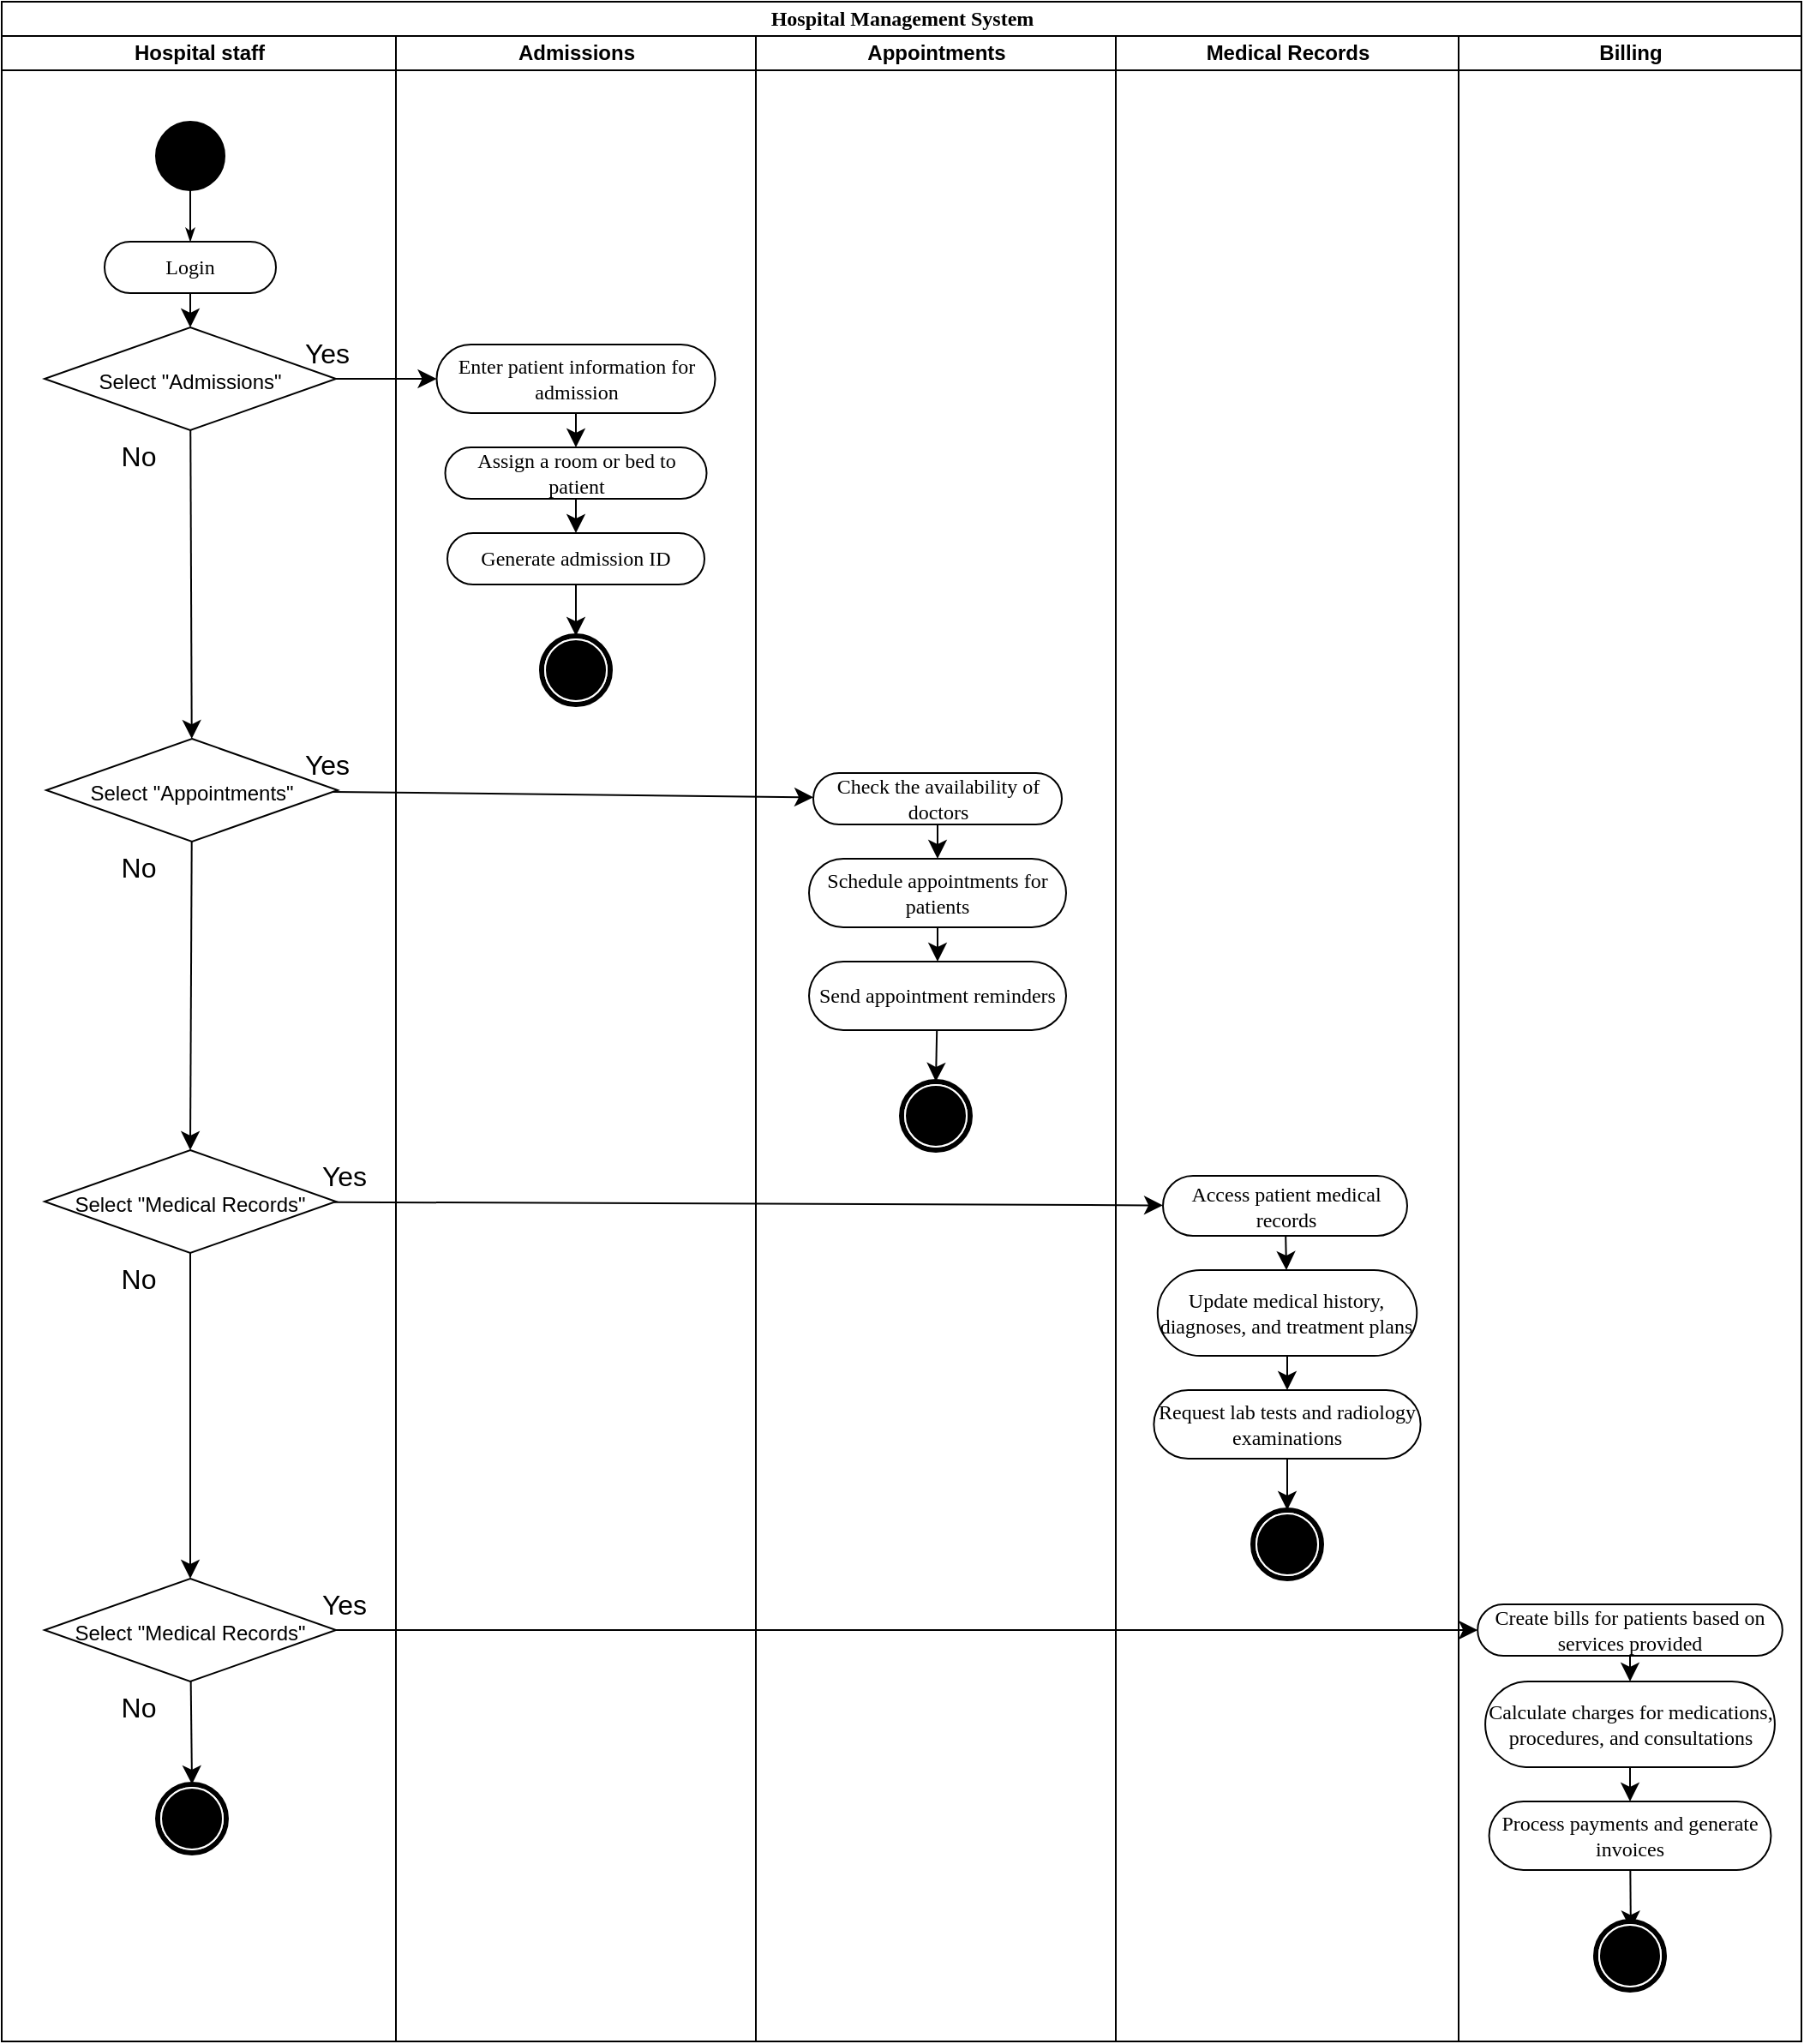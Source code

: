 <mxfile version="21.3.7" type="github">
  <diagram name="Page-1" id="0783ab3e-0a74-02c8-0abd-f7b4e66b4bec">
    <mxGraphModel dx="3155" dy="1478" grid="1" gridSize="10" guides="1" tooltips="1" connect="1" arrows="1" fold="1" page="1" pageScale="1" pageWidth="850" pageHeight="1100" background="none" math="0" shadow="0">
      <root>
        <mxCell id="0" />
        <mxCell id="1" parent="0" />
        <mxCell id="1c1d494c118603dd-1" value="Hospital Management System" style="swimlane;html=1;childLayout=stackLayout;startSize=20;rounded=0;shadow=0;comic=0;labelBackgroundColor=none;strokeWidth=1;fontFamily=Verdana;fontSize=12;align=center;" parent="1" vertex="1">
          <mxGeometry x="220" y="90" width="1050" height="1190" as="geometry" />
        </mxCell>
        <mxCell id="1c1d494c118603dd-2" value="Hospital staff" style="swimlane;html=1;startSize=20;" parent="1c1d494c118603dd-1" vertex="1">
          <mxGeometry y="20" width="230" height="1170" as="geometry" />
        </mxCell>
        <mxCell id="asrnsn3DoZuYNmiQa2Yn-4" value="" style="ellipse;whiteSpace=wrap;html=1;rounded=0;shadow=0;comic=0;labelBackgroundColor=none;strokeWidth=1;fillColor=#000000;fontFamily=Verdana;fontSize=12;align=center;" vertex="1" parent="1c1d494c118603dd-2">
          <mxGeometry x="90" y="50" width="40" height="40" as="geometry" />
        </mxCell>
        <mxCell id="asrnsn3DoZuYNmiQa2Yn-30" style="edgeStyle=none;curved=1;rounded=0;orthogonalLoop=1;jettySize=auto;html=1;fontSize=12;startSize=8;endSize=8;" edge="1" parent="1c1d494c118603dd-2" source="asrnsn3DoZuYNmiQa2Yn-5" target="asrnsn3DoZuYNmiQa2Yn-17">
          <mxGeometry relative="1" as="geometry" />
        </mxCell>
        <mxCell id="asrnsn3DoZuYNmiQa2Yn-5" value="Login" style="rounded=1;whiteSpace=wrap;html=1;shadow=0;comic=0;labelBackgroundColor=none;strokeWidth=1;fontFamily=Verdana;fontSize=12;align=center;arcSize=50;" vertex="1" parent="1c1d494c118603dd-2">
          <mxGeometry x="60" y="120" width="100" height="30" as="geometry" />
        </mxCell>
        <mxCell id="asrnsn3DoZuYNmiQa2Yn-3" style="edgeStyle=orthogonalEdgeStyle;rounded=0;html=1;labelBackgroundColor=none;startArrow=none;startFill=0;startSize=5;endArrow=classicThin;endFill=1;endSize=5;jettySize=auto;orthogonalLoop=1;strokeWidth=1;fontFamily=Verdana;fontSize=12" edge="1" parent="1c1d494c118603dd-2" source="asrnsn3DoZuYNmiQa2Yn-4" target="asrnsn3DoZuYNmiQa2Yn-5">
          <mxGeometry relative="1" as="geometry" />
        </mxCell>
        <mxCell id="asrnsn3DoZuYNmiQa2Yn-31" style="edgeStyle=none;curved=1;rounded=0;orthogonalLoop=1;jettySize=auto;html=1;fontSize=12;startSize=8;endSize=8;" edge="1" parent="1c1d494c118603dd-2" source="asrnsn3DoZuYNmiQa2Yn-17" target="asrnsn3DoZuYNmiQa2Yn-19">
          <mxGeometry relative="1" as="geometry" />
        </mxCell>
        <mxCell id="asrnsn3DoZuYNmiQa2Yn-17" value="&lt;font style=&quot;font-size: 12px;&quot;&gt;Select &quot;Admissions&quot;&lt;/font&gt;" style="rhombus;whiteSpace=wrap;html=1;fontSize=16;" vertex="1" parent="1c1d494c118603dd-2">
          <mxGeometry x="25" y="170" width="170" height="60" as="geometry" />
        </mxCell>
        <mxCell id="asrnsn3DoZuYNmiQa2Yn-32" style="edgeStyle=none;curved=1;rounded=0;orthogonalLoop=1;jettySize=auto;html=1;entryX=0.5;entryY=0;entryDx=0;entryDy=0;fontSize=12;startSize=8;endSize=8;" edge="1" parent="1c1d494c118603dd-2" source="asrnsn3DoZuYNmiQa2Yn-19" target="asrnsn3DoZuYNmiQa2Yn-22">
          <mxGeometry relative="1" as="geometry" />
        </mxCell>
        <mxCell id="asrnsn3DoZuYNmiQa2Yn-19" value="&lt;font style=&quot;font-size: 12px;&quot;&gt;Select &quot;Appointments&quot;&lt;/font&gt;" style="rhombus;whiteSpace=wrap;html=1;fontSize=16;" vertex="1" parent="1c1d494c118603dd-2">
          <mxGeometry x="26" y="410" width="170" height="60" as="geometry" />
        </mxCell>
        <mxCell id="asrnsn3DoZuYNmiQa2Yn-33" style="edgeStyle=none;curved=1;rounded=0;orthogonalLoop=1;jettySize=auto;html=1;fontSize=12;startSize=8;endSize=8;" edge="1" parent="1c1d494c118603dd-2" source="asrnsn3DoZuYNmiQa2Yn-22" target="asrnsn3DoZuYNmiQa2Yn-26">
          <mxGeometry relative="1" as="geometry" />
        </mxCell>
        <mxCell id="asrnsn3DoZuYNmiQa2Yn-22" value="&lt;font style=&quot;font-size: 12px;&quot;&gt;Select &quot;Medical Records&quot;&lt;/font&gt;" style="rhombus;whiteSpace=wrap;html=1;fontSize=16;" vertex="1" parent="1c1d494c118603dd-2">
          <mxGeometry x="25" y="650" width="170" height="60" as="geometry" />
        </mxCell>
        <mxCell id="asrnsn3DoZuYNmiQa2Yn-95" style="edgeStyle=none;curved=1;rounded=0;orthogonalLoop=1;jettySize=auto;html=1;entryX=0.5;entryY=0;entryDx=0;entryDy=0;fontSize=12;startSize=8;endSize=8;" edge="1" parent="1c1d494c118603dd-2" source="asrnsn3DoZuYNmiQa2Yn-26" target="asrnsn3DoZuYNmiQa2Yn-94">
          <mxGeometry relative="1" as="geometry" />
        </mxCell>
        <mxCell id="asrnsn3DoZuYNmiQa2Yn-26" value="&lt;font style=&quot;font-size: 12px;&quot;&gt;Select &quot;Medical Records&quot;&lt;/font&gt;" style="rhombus;whiteSpace=wrap;html=1;fontSize=16;" vertex="1" parent="1c1d494c118603dd-2">
          <mxGeometry x="25" y="900" width="170" height="60" as="geometry" />
        </mxCell>
        <mxCell id="asrnsn3DoZuYNmiQa2Yn-73" value="Yes" style="text;strokeColor=none;fillColor=none;html=1;align=center;verticalAlign=middle;whiteSpace=wrap;rounded=0;fontSize=16;" vertex="1" parent="1c1d494c118603dd-2">
          <mxGeometry x="160" y="170" width="60" height="30" as="geometry" />
        </mxCell>
        <mxCell id="asrnsn3DoZuYNmiQa2Yn-87" value="Yes" style="text;strokeColor=none;fillColor=none;html=1;align=center;verticalAlign=middle;whiteSpace=wrap;rounded=0;fontSize=16;" vertex="1" parent="1c1d494c118603dd-2">
          <mxGeometry x="160" y="410" width="60" height="30" as="geometry" />
        </mxCell>
        <mxCell id="asrnsn3DoZuYNmiQa2Yn-88" value="Yes" style="text;strokeColor=none;fillColor=none;html=1;align=center;verticalAlign=middle;whiteSpace=wrap;rounded=0;fontSize=16;" vertex="1" parent="1c1d494c118603dd-2">
          <mxGeometry x="170" y="650" width="60" height="30" as="geometry" />
        </mxCell>
        <mxCell id="asrnsn3DoZuYNmiQa2Yn-89" value="Yes" style="text;strokeColor=none;fillColor=none;html=1;align=center;verticalAlign=middle;whiteSpace=wrap;rounded=0;fontSize=16;" vertex="1" parent="1c1d494c118603dd-2">
          <mxGeometry x="170" y="900" width="60" height="30" as="geometry" />
        </mxCell>
        <mxCell id="asrnsn3DoZuYNmiQa2Yn-90" value="No" style="text;strokeColor=none;fillColor=none;html=1;align=center;verticalAlign=middle;whiteSpace=wrap;rounded=0;fontSize=16;" vertex="1" parent="1c1d494c118603dd-2">
          <mxGeometry x="50" y="230" width="60" height="30" as="geometry" />
        </mxCell>
        <mxCell id="asrnsn3DoZuYNmiQa2Yn-91" value="No" style="text;strokeColor=none;fillColor=none;html=1;align=center;verticalAlign=middle;whiteSpace=wrap;rounded=0;fontSize=16;" vertex="1" parent="1c1d494c118603dd-2">
          <mxGeometry x="50" y="470" width="60" height="30" as="geometry" />
        </mxCell>
        <mxCell id="asrnsn3DoZuYNmiQa2Yn-92" value="No" style="text;strokeColor=none;fillColor=none;html=1;align=center;verticalAlign=middle;whiteSpace=wrap;rounded=0;fontSize=16;" vertex="1" parent="1c1d494c118603dd-2">
          <mxGeometry x="50" y="710" width="60" height="30" as="geometry" />
        </mxCell>
        <mxCell id="asrnsn3DoZuYNmiQa2Yn-93" value="No" style="text;strokeColor=none;fillColor=none;html=1;align=center;verticalAlign=middle;whiteSpace=wrap;rounded=0;fontSize=16;" vertex="1" parent="1c1d494c118603dd-2">
          <mxGeometry x="50" y="960" width="60" height="30" as="geometry" />
        </mxCell>
        <mxCell id="asrnsn3DoZuYNmiQa2Yn-94" value="" style="shape=mxgraph.bpmn.shape;html=1;verticalLabelPosition=bottom;labelBackgroundColor=#ffffff;verticalAlign=top;perimeter=ellipsePerimeter;outline=end;symbol=terminate;rounded=0;shadow=0;comic=0;strokeWidth=1;fontFamily=Verdana;fontSize=12;align=center;" vertex="1" parent="1c1d494c118603dd-2">
          <mxGeometry x="91" y="1020" width="40" height="40" as="geometry" />
        </mxCell>
        <mxCell id="asrnsn3DoZuYNmiQa2Yn-40" style="edgeStyle=none;curved=1;rounded=0;orthogonalLoop=1;jettySize=auto;html=1;fontSize=12;startSize=8;endSize=8;" edge="1" parent="1c1d494c118603dd-1" source="asrnsn3DoZuYNmiQa2Yn-22" target="asrnsn3DoZuYNmiQa2Yn-23">
          <mxGeometry relative="1" as="geometry" />
        </mxCell>
        <mxCell id="1c1d494c118603dd-3" value="Admissions" style="swimlane;html=1;startSize=20;" parent="1c1d494c118603dd-1" vertex="1">
          <mxGeometry x="230" y="20" width="210" height="1170" as="geometry" />
        </mxCell>
        <mxCell id="asrnsn3DoZuYNmiQa2Yn-35" style="edgeStyle=none;curved=1;rounded=0;orthogonalLoop=1;jettySize=auto;html=1;fontSize=12;startSize=8;endSize=8;" edge="1" parent="1c1d494c118603dd-3" source="asrnsn3DoZuYNmiQa2Yn-6" target="asrnsn3DoZuYNmiQa2Yn-16">
          <mxGeometry relative="1" as="geometry" />
        </mxCell>
        <mxCell id="asrnsn3DoZuYNmiQa2Yn-6" value="Enter patient information for admission" style="rounded=1;whiteSpace=wrap;html=1;shadow=0;comic=0;labelBackgroundColor=none;strokeWidth=1;fontFamily=Verdana;fontSize=12;align=center;arcSize=50;" vertex="1" parent="1c1d494c118603dd-3">
          <mxGeometry x="23.75" y="180" width="162.5" height="40" as="geometry" />
        </mxCell>
        <mxCell id="asrnsn3DoZuYNmiQa2Yn-36" style="edgeStyle=none;curved=1;rounded=0;orthogonalLoop=1;jettySize=auto;html=1;fontSize=12;startSize=8;endSize=8;" edge="1" parent="1c1d494c118603dd-3" source="asrnsn3DoZuYNmiQa2Yn-16" target="asrnsn3DoZuYNmiQa2Yn-15">
          <mxGeometry relative="1" as="geometry" />
        </mxCell>
        <mxCell id="asrnsn3DoZuYNmiQa2Yn-16" value="Assign a room or bed to patient" style="rounded=1;whiteSpace=wrap;html=1;shadow=0;comic=0;labelBackgroundColor=none;strokeWidth=1;fontFamily=Verdana;fontSize=12;align=center;arcSize=50;" vertex="1" parent="1c1d494c118603dd-3">
          <mxGeometry x="28.75" y="240" width="152.5" height="30" as="geometry" />
        </mxCell>
        <mxCell id="asrnsn3DoZuYNmiQa2Yn-15" value="Generate admission ID" style="rounded=1;whiteSpace=wrap;html=1;shadow=0;comic=0;labelBackgroundColor=none;strokeWidth=1;fontFamily=Verdana;fontSize=12;align=center;arcSize=50;" vertex="1" parent="1c1d494c118603dd-3">
          <mxGeometry x="30" y="290" width="150" height="30" as="geometry" />
        </mxCell>
        <mxCell id="asrnsn3DoZuYNmiQa2Yn-53" value="" style="shape=mxgraph.bpmn.shape;html=1;verticalLabelPosition=bottom;labelBackgroundColor=#ffffff;verticalAlign=top;perimeter=ellipsePerimeter;outline=end;symbol=terminate;rounded=0;shadow=0;comic=0;strokeWidth=1;fontFamily=Verdana;fontSize=12;align=center;" vertex="1" parent="1c1d494c118603dd-3">
          <mxGeometry x="85" y="350" width="40" height="40" as="geometry" />
        </mxCell>
        <mxCell id="asrnsn3DoZuYNmiQa2Yn-60" style="edgeStyle=none;curved=1;rounded=0;orthogonalLoop=1;jettySize=auto;html=1;fontSize=12;startSize=8;endSize=8;" edge="1" parent="1c1d494c118603dd-3" source="asrnsn3DoZuYNmiQa2Yn-15" target="asrnsn3DoZuYNmiQa2Yn-53">
          <mxGeometry relative="1" as="geometry" />
        </mxCell>
        <mxCell id="1c1d494c118603dd-4" value="Appointments" style="swimlane;html=1;startSize=20;" parent="1c1d494c118603dd-1" vertex="1">
          <mxGeometry x="440" y="20" width="210" height="1170" as="geometry" />
        </mxCell>
        <mxCell id="asrnsn3DoZuYNmiQa2Yn-38" style="edgeStyle=none;curved=1;rounded=0;orthogonalLoop=1;jettySize=auto;html=1;fontSize=12;startSize=8;endSize=8;" edge="1" parent="1c1d494c118603dd-4" source="asrnsn3DoZuYNmiQa2Yn-14" target="asrnsn3DoZuYNmiQa2Yn-20">
          <mxGeometry relative="1" as="geometry" />
        </mxCell>
        <mxCell id="asrnsn3DoZuYNmiQa2Yn-14" value="Check the availability of doctors" style="rounded=1;whiteSpace=wrap;html=1;shadow=0;comic=0;labelBackgroundColor=none;strokeWidth=1;fontFamily=Verdana;fontSize=12;align=center;arcSize=50;" vertex="1" parent="1c1d494c118603dd-4">
          <mxGeometry x="33.5" y="430" width="145" height="30" as="geometry" />
        </mxCell>
        <mxCell id="asrnsn3DoZuYNmiQa2Yn-39" style="edgeStyle=none;curved=1;rounded=0;orthogonalLoop=1;jettySize=auto;html=1;fontSize=12;startSize=8;endSize=8;" edge="1" parent="1c1d494c118603dd-4" source="asrnsn3DoZuYNmiQa2Yn-20" target="asrnsn3DoZuYNmiQa2Yn-21">
          <mxGeometry relative="1" as="geometry" />
        </mxCell>
        <mxCell id="asrnsn3DoZuYNmiQa2Yn-20" value="Schedule appointments for patients" style="rounded=1;whiteSpace=wrap;html=1;shadow=0;comic=0;labelBackgroundColor=none;strokeWidth=1;fontFamily=Verdana;fontSize=12;align=center;arcSize=50;" vertex="1" parent="1c1d494c118603dd-4">
          <mxGeometry x="31" y="480" width="150" height="40" as="geometry" />
        </mxCell>
        <mxCell id="asrnsn3DoZuYNmiQa2Yn-72" style="edgeStyle=none;curved=1;rounded=0;orthogonalLoop=1;jettySize=auto;html=1;entryX=0.5;entryY=0;entryDx=0;entryDy=0;fontSize=12;startSize=8;endSize=8;" edge="1" parent="1c1d494c118603dd-4" source="asrnsn3DoZuYNmiQa2Yn-21" target="asrnsn3DoZuYNmiQa2Yn-55">
          <mxGeometry relative="1" as="geometry" />
        </mxCell>
        <mxCell id="asrnsn3DoZuYNmiQa2Yn-21" value="Send appointment reminders" style="rounded=1;whiteSpace=wrap;html=1;shadow=0;comic=0;labelBackgroundColor=none;strokeWidth=1;fontFamily=Verdana;fontSize=12;align=center;arcSize=50;" vertex="1" parent="1c1d494c118603dd-4">
          <mxGeometry x="31" y="540" width="150" height="40" as="geometry" />
        </mxCell>
        <mxCell id="asrnsn3DoZuYNmiQa2Yn-55" value="" style="shape=mxgraph.bpmn.shape;html=1;verticalLabelPosition=bottom;labelBackgroundColor=#ffffff;verticalAlign=top;perimeter=ellipsePerimeter;outline=end;symbol=terminate;rounded=0;shadow=0;comic=0;strokeWidth=1;fontFamily=Verdana;fontSize=12;align=center;" vertex="1" parent="1c1d494c118603dd-4">
          <mxGeometry x="85" y="610" width="40" height="40" as="geometry" />
        </mxCell>
        <mxCell id="asrnsn3DoZuYNmiQa2Yn-37" style="edgeStyle=none;curved=1;rounded=0;orthogonalLoop=1;jettySize=auto;html=1;fontSize=12;startSize=8;endSize=8;" edge="1" parent="1c1d494c118603dd-1" source="asrnsn3DoZuYNmiQa2Yn-19" target="asrnsn3DoZuYNmiQa2Yn-14">
          <mxGeometry relative="1" as="geometry" />
        </mxCell>
        <mxCell id="asrnsn3DoZuYNmiQa2Yn-1" value="Medical Records" style="swimlane;html=1;startSize=20;" vertex="1" parent="1c1d494c118603dd-1">
          <mxGeometry x="650" y="20" width="200" height="1170" as="geometry" />
        </mxCell>
        <mxCell id="asrnsn3DoZuYNmiQa2Yn-41" style="edgeStyle=none;curved=1;rounded=0;orthogonalLoop=1;jettySize=auto;html=1;fontSize=12;startSize=8;endSize=8;" edge="1" parent="asrnsn3DoZuYNmiQa2Yn-1" source="asrnsn3DoZuYNmiQa2Yn-23" target="asrnsn3DoZuYNmiQa2Yn-24">
          <mxGeometry relative="1" as="geometry" />
        </mxCell>
        <mxCell id="asrnsn3DoZuYNmiQa2Yn-23" value="Access patient medical records" style="rounded=1;whiteSpace=wrap;html=1;shadow=0;comic=0;labelBackgroundColor=none;strokeWidth=1;fontFamily=Verdana;fontSize=12;align=center;arcSize=50;" vertex="1" parent="asrnsn3DoZuYNmiQa2Yn-1">
          <mxGeometry x="27.5" y="665" width="142.5" height="35" as="geometry" />
        </mxCell>
        <mxCell id="asrnsn3DoZuYNmiQa2Yn-42" style="edgeStyle=none;curved=1;rounded=0;orthogonalLoop=1;jettySize=auto;html=1;fontSize=12;startSize=8;endSize=8;" edge="1" parent="asrnsn3DoZuYNmiQa2Yn-1" source="asrnsn3DoZuYNmiQa2Yn-24" target="asrnsn3DoZuYNmiQa2Yn-25">
          <mxGeometry relative="1" as="geometry" />
        </mxCell>
        <mxCell id="asrnsn3DoZuYNmiQa2Yn-24" value="Update medical history, diagnoses, and treatment plans" style="rounded=1;whiteSpace=wrap;html=1;shadow=0;comic=0;labelBackgroundColor=none;strokeWidth=1;fontFamily=Verdana;fontSize=12;align=center;arcSize=50;" vertex="1" parent="asrnsn3DoZuYNmiQa2Yn-1">
          <mxGeometry x="24.38" y="720" width="151.25" height="50" as="geometry" />
        </mxCell>
        <mxCell id="asrnsn3DoZuYNmiQa2Yn-71" style="edgeStyle=none;curved=1;rounded=0;orthogonalLoop=1;jettySize=auto;html=1;entryX=0.5;entryY=0;entryDx=0;entryDy=0;fontSize=12;startSize=8;endSize=8;" edge="1" parent="asrnsn3DoZuYNmiQa2Yn-1" source="asrnsn3DoZuYNmiQa2Yn-25" target="asrnsn3DoZuYNmiQa2Yn-57">
          <mxGeometry relative="1" as="geometry" />
        </mxCell>
        <mxCell id="asrnsn3DoZuYNmiQa2Yn-25" value="Request lab tests and radiology examinations" style="rounded=1;whiteSpace=wrap;html=1;shadow=0;comic=0;labelBackgroundColor=none;strokeWidth=1;fontFamily=Verdana;fontSize=12;align=center;arcSize=50;" vertex="1" parent="asrnsn3DoZuYNmiQa2Yn-1">
          <mxGeometry x="22.19" y="790" width="155.63" height="40" as="geometry" />
        </mxCell>
        <mxCell id="asrnsn3DoZuYNmiQa2Yn-57" value="" style="shape=mxgraph.bpmn.shape;html=1;verticalLabelPosition=bottom;labelBackgroundColor=#ffffff;verticalAlign=top;perimeter=ellipsePerimeter;outline=end;symbol=terminate;rounded=0;shadow=0;comic=0;strokeWidth=1;fontFamily=Verdana;fontSize=12;align=center;" vertex="1" parent="asrnsn3DoZuYNmiQa2Yn-1">
          <mxGeometry x="80.0" y="860" width="40" height="40" as="geometry" />
        </mxCell>
        <mxCell id="asrnsn3DoZuYNmiQa2Yn-43" style="edgeStyle=none;curved=1;rounded=0;orthogonalLoop=1;jettySize=auto;html=1;fontSize=12;startSize=8;endSize=8;" edge="1" parent="1c1d494c118603dd-1" source="asrnsn3DoZuYNmiQa2Yn-26" target="asrnsn3DoZuYNmiQa2Yn-27">
          <mxGeometry relative="1" as="geometry" />
        </mxCell>
        <mxCell id="asrnsn3DoZuYNmiQa2Yn-2" value="Billing" style="swimlane;html=1;startSize=20;" vertex="1" parent="1c1d494c118603dd-1">
          <mxGeometry x="850" y="20" width="200" height="1170" as="geometry" />
        </mxCell>
        <mxCell id="asrnsn3DoZuYNmiQa2Yn-44" style="edgeStyle=none;curved=1;rounded=0;orthogonalLoop=1;jettySize=auto;html=1;entryX=0.5;entryY=0;entryDx=0;entryDy=0;fontSize=12;startSize=8;endSize=8;" edge="1" parent="asrnsn3DoZuYNmiQa2Yn-2" source="asrnsn3DoZuYNmiQa2Yn-27" target="asrnsn3DoZuYNmiQa2Yn-28">
          <mxGeometry relative="1" as="geometry" />
        </mxCell>
        <mxCell id="asrnsn3DoZuYNmiQa2Yn-27" value="Create bills for patients based on services provided" style="rounded=1;whiteSpace=wrap;html=1;shadow=0;comic=0;labelBackgroundColor=none;strokeWidth=1;fontFamily=Verdana;fontSize=12;align=center;arcSize=50;" vertex="1" parent="asrnsn3DoZuYNmiQa2Yn-2">
          <mxGeometry x="11.09" y="915" width="177.82" height="30" as="geometry" />
        </mxCell>
        <mxCell id="asrnsn3DoZuYNmiQa2Yn-45" style="edgeStyle=none;curved=1;rounded=0;orthogonalLoop=1;jettySize=auto;html=1;fontSize=12;startSize=8;endSize=8;" edge="1" parent="asrnsn3DoZuYNmiQa2Yn-2" source="asrnsn3DoZuYNmiQa2Yn-28" target="asrnsn3DoZuYNmiQa2Yn-29">
          <mxGeometry relative="1" as="geometry" />
        </mxCell>
        <mxCell id="asrnsn3DoZuYNmiQa2Yn-28" value="Calculate charges for medications, procedures, and consultations" style="rounded=1;whiteSpace=wrap;html=1;shadow=0;comic=0;labelBackgroundColor=none;strokeWidth=1;fontFamily=Verdana;fontSize=12;align=center;arcSize=50;" vertex="1" parent="asrnsn3DoZuYNmiQa2Yn-2">
          <mxGeometry x="15.55" y="960" width="168.91" height="50" as="geometry" />
        </mxCell>
        <mxCell id="asrnsn3DoZuYNmiQa2Yn-64" style="edgeStyle=none;curved=1;rounded=0;orthogonalLoop=1;jettySize=auto;html=1;entryX=0.511;entryY=0.118;entryDx=0;entryDy=0;entryPerimeter=0;fontSize=12;startSize=8;endSize=8;" edge="1" parent="asrnsn3DoZuYNmiQa2Yn-2" source="asrnsn3DoZuYNmiQa2Yn-29" target="asrnsn3DoZuYNmiQa2Yn-59">
          <mxGeometry relative="1" as="geometry" />
        </mxCell>
        <mxCell id="asrnsn3DoZuYNmiQa2Yn-29" value="Process payments and generate invoices" style="rounded=1;whiteSpace=wrap;html=1;shadow=0;comic=0;labelBackgroundColor=none;strokeWidth=1;fontFamily=Verdana;fontSize=12;align=center;arcSize=50;" vertex="1" parent="asrnsn3DoZuYNmiQa2Yn-2">
          <mxGeometry x="17.78" y="1030" width="164.45" height="40" as="geometry" />
        </mxCell>
        <mxCell id="asrnsn3DoZuYNmiQa2Yn-59" value="" style="shape=mxgraph.bpmn.shape;html=1;verticalLabelPosition=bottom;labelBackgroundColor=#ffffff;verticalAlign=top;perimeter=ellipsePerimeter;outline=end;symbol=terminate;rounded=0;shadow=0;comic=0;strokeWidth=1;fontFamily=Verdana;fontSize=12;align=center;" vertex="1" parent="asrnsn3DoZuYNmiQa2Yn-2">
          <mxGeometry x="80.0" y="1100" width="40" height="40" as="geometry" />
        </mxCell>
        <mxCell id="asrnsn3DoZuYNmiQa2Yn-34" style="edgeStyle=none;curved=1;rounded=0;orthogonalLoop=1;jettySize=auto;html=1;fontSize=12;startSize=8;endSize=8;" edge="1" parent="1c1d494c118603dd-1" source="asrnsn3DoZuYNmiQa2Yn-17" target="asrnsn3DoZuYNmiQa2Yn-6">
          <mxGeometry relative="1" as="geometry" />
        </mxCell>
      </root>
    </mxGraphModel>
  </diagram>
</mxfile>
